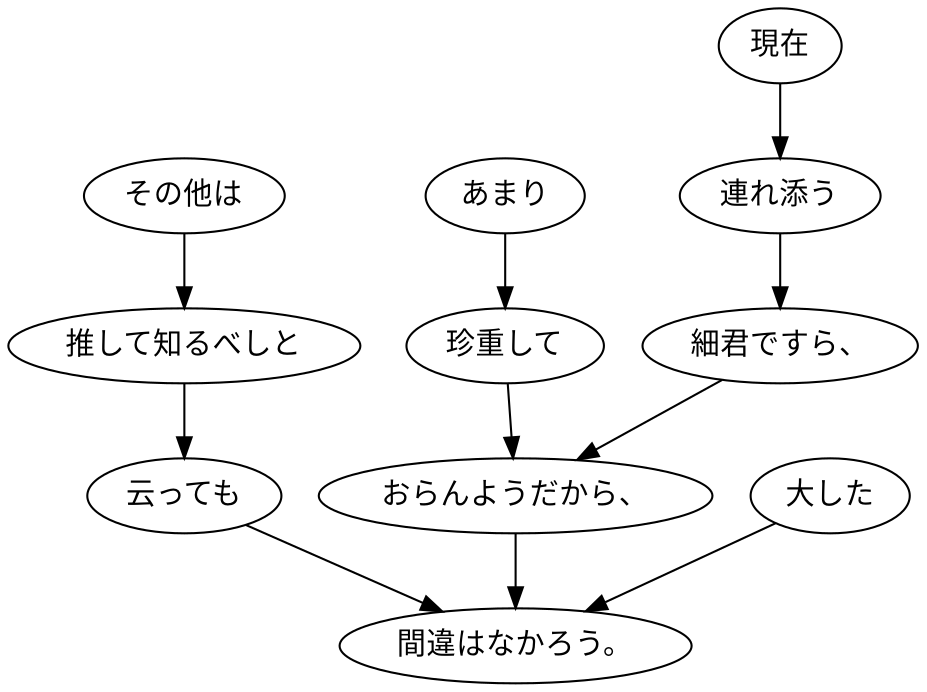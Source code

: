 digraph graph6400 {
	node0 [label="現在"];
	node1 [label="連れ添う"];
	node2 [label="細君ですら、"];
	node3 [label="あまり"];
	node4 [label="珍重して"];
	node5 [label="おらんようだから、"];
	node6 [label="その他は"];
	node7 [label="推して知るべしと"];
	node8 [label="云っても"];
	node9 [label="大した"];
	node10 [label="間違はなかろう。"];
	node0 -> node1;
	node1 -> node2;
	node2 -> node5;
	node3 -> node4;
	node4 -> node5;
	node5 -> node10;
	node6 -> node7;
	node7 -> node8;
	node8 -> node10;
	node9 -> node10;
}
